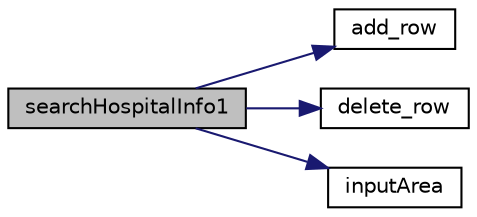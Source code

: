 digraph "searchHospitalInfo1"
{
 // LATEX_PDF_SIZE
  edge [fontname="Helvetica",fontsize="10",labelfontname="Helvetica",labelfontsize="10"];
  node [fontname="Helvetica",fontsize="10",shape=record];
  rankdir="LR";
  Node1 [label="searchHospitalInfo1",height=0.2,width=0.4,color="black", fillcolor="grey75", style="filled", fontcolor="black",tooltip="search the hospital information you want."];
  Node1 -> Node2 [color="midnightblue",fontsize="10",style="solid",fontname="Helvetica"];
  Node2 [label="add_row",height=0.2,width=0.4,color="black", fillcolor="white", style="filled",URL="$hospital__doxygen_8c.html#aee02be60d1e13a3d7a999fd509e8ad0a",tooltip="make the table to show the hospital information."];
  Node1 -> Node3 [color="midnightblue",fontsize="10",style="solid",fontname="Helvetica"];
  Node3 [label="delete_row",height=0.2,width=0.4,color="black", fillcolor="white", style="filled",URL="$hospital__doxygen_8c.html#a724e00620cb0e96e8ab83314b0ae373a",tooltip="delete all rows of table."];
  Node1 -> Node4 [color="midnightblue",fontsize="10",style="solid",fontname="Helvetica"];
  Node4 [label="inputArea",height=0.2,width=0.4,color="black", fillcolor="white", style="filled",URL="$hospital__doxygen_8c.html#a33fa4c67909b63a9e8203baf0681dc28",tooltip=" "];
}
